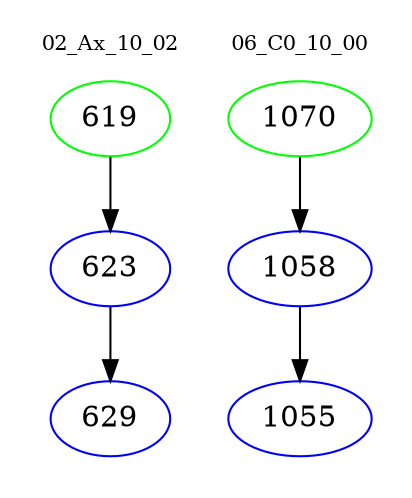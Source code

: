 digraph{
subgraph cluster_0 {
color = white
label = "02_Ax_10_02";
fontsize=10;
T0_619 [label="619", color="green"]
T0_619 -> T0_623 [color="black"]
T0_623 [label="623", color="blue"]
T0_623 -> T0_629 [color="black"]
T0_629 [label="629", color="blue"]
}
subgraph cluster_1 {
color = white
label = "06_C0_10_00";
fontsize=10;
T1_1070 [label="1070", color="green"]
T1_1070 -> T1_1058 [color="black"]
T1_1058 [label="1058", color="blue"]
T1_1058 -> T1_1055 [color="black"]
T1_1055 [label="1055", color="blue"]
}
}
